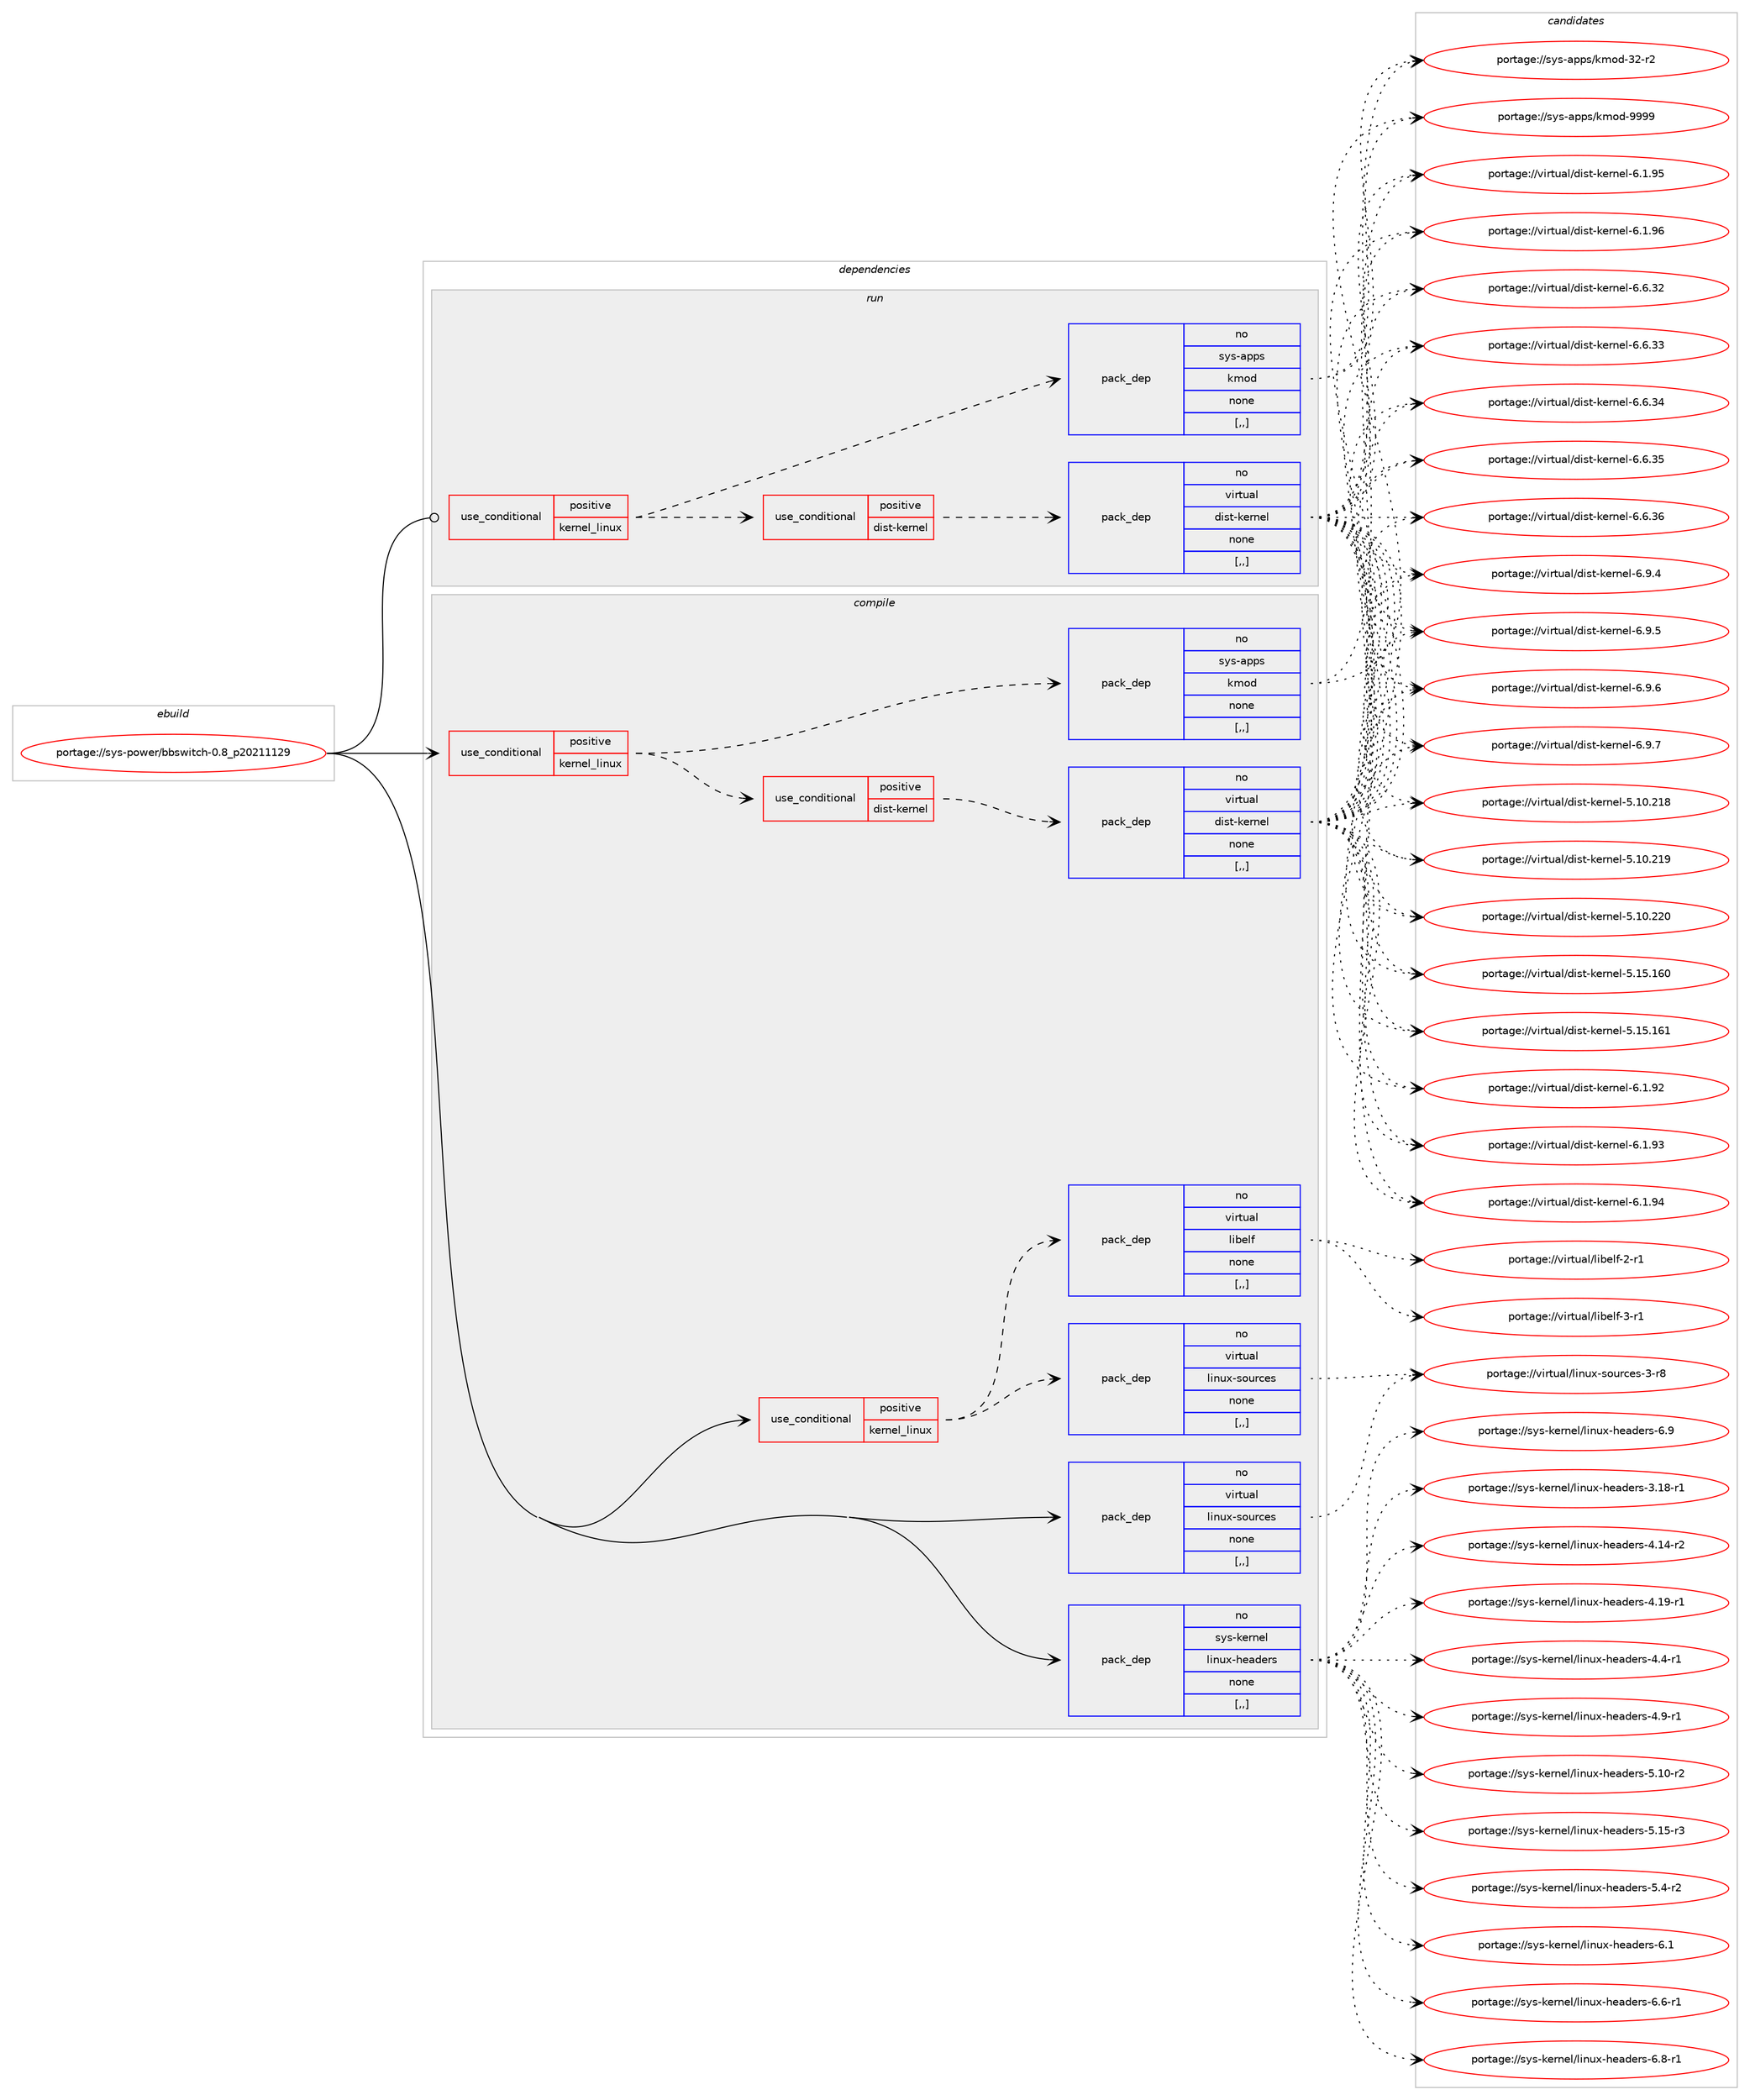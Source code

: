 digraph prolog {

# *************
# Graph options
# *************

newrank=true;
concentrate=true;
compound=true;
graph [rankdir=LR,fontname=Helvetica,fontsize=10,ranksep=1.5];#, ranksep=2.5, nodesep=0.2];
edge  [arrowhead=vee];
node  [fontname=Helvetica,fontsize=10];

# **********
# The ebuild
# **********

subgraph cluster_leftcol {
color=gray;
rank=same;
label=<<i>ebuild</i>>;
id [label="portage://sys-power/bbswitch-0.8_p20211129", color=red, width=4, href="../sys-power/bbswitch-0.8_p20211129.svg"];
}

# ****************
# The dependencies
# ****************

subgraph cluster_midcol {
color=gray;
label=<<i>dependencies</i>>;
subgraph cluster_compile {
fillcolor="#eeeeee";
style=filled;
label=<<i>compile</i>>;
subgraph cond115319 {
dependency432434 [label=<<TABLE BORDER="0" CELLBORDER="1" CELLSPACING="0" CELLPADDING="4"><TR><TD ROWSPAN="3" CELLPADDING="10">use_conditional</TD></TR><TR><TD>positive</TD></TR><TR><TD>kernel_linux</TD></TR></TABLE>>, shape=none, color=red];
subgraph pack314184 {
dependency432435 [label=<<TABLE BORDER="0" CELLBORDER="1" CELLSPACING="0" CELLPADDING="4" WIDTH="220"><TR><TD ROWSPAN="6" CELLPADDING="30">pack_dep</TD></TR><TR><TD WIDTH="110">no</TD></TR><TR><TD>sys-apps</TD></TR><TR><TD>kmod</TD></TR><TR><TD>none</TD></TR><TR><TD>[,,]</TD></TR></TABLE>>, shape=none, color=blue];
}
dependency432434:e -> dependency432435:w [weight=20,style="dashed",arrowhead="vee"];
subgraph cond115320 {
dependency432436 [label=<<TABLE BORDER="0" CELLBORDER="1" CELLSPACING="0" CELLPADDING="4"><TR><TD ROWSPAN="3" CELLPADDING="10">use_conditional</TD></TR><TR><TD>positive</TD></TR><TR><TD>dist-kernel</TD></TR></TABLE>>, shape=none, color=red];
subgraph pack314185 {
dependency432437 [label=<<TABLE BORDER="0" CELLBORDER="1" CELLSPACING="0" CELLPADDING="4" WIDTH="220"><TR><TD ROWSPAN="6" CELLPADDING="30">pack_dep</TD></TR><TR><TD WIDTH="110">no</TD></TR><TR><TD>virtual</TD></TR><TR><TD>dist-kernel</TD></TR><TR><TD>none</TD></TR><TR><TD>[,,]</TD></TR></TABLE>>, shape=none, color=blue];
}
dependency432436:e -> dependency432437:w [weight=20,style="dashed",arrowhead="vee"];
}
dependency432434:e -> dependency432436:w [weight=20,style="dashed",arrowhead="vee"];
}
id:e -> dependency432434:w [weight=20,style="solid",arrowhead="vee"];
subgraph cond115321 {
dependency432438 [label=<<TABLE BORDER="0" CELLBORDER="1" CELLSPACING="0" CELLPADDING="4"><TR><TD ROWSPAN="3" CELLPADDING="10">use_conditional</TD></TR><TR><TD>positive</TD></TR><TR><TD>kernel_linux</TD></TR></TABLE>>, shape=none, color=red];
subgraph pack314186 {
dependency432439 [label=<<TABLE BORDER="0" CELLBORDER="1" CELLSPACING="0" CELLPADDING="4" WIDTH="220"><TR><TD ROWSPAN="6" CELLPADDING="30">pack_dep</TD></TR><TR><TD WIDTH="110">no</TD></TR><TR><TD>virtual</TD></TR><TR><TD>linux-sources</TD></TR><TR><TD>none</TD></TR><TR><TD>[,,]</TD></TR></TABLE>>, shape=none, color=blue];
}
dependency432438:e -> dependency432439:w [weight=20,style="dashed",arrowhead="vee"];
subgraph pack314187 {
dependency432440 [label=<<TABLE BORDER="0" CELLBORDER="1" CELLSPACING="0" CELLPADDING="4" WIDTH="220"><TR><TD ROWSPAN="6" CELLPADDING="30">pack_dep</TD></TR><TR><TD WIDTH="110">no</TD></TR><TR><TD>virtual</TD></TR><TR><TD>libelf</TD></TR><TR><TD>none</TD></TR><TR><TD>[,,]</TD></TR></TABLE>>, shape=none, color=blue];
}
dependency432438:e -> dependency432440:w [weight=20,style="dashed",arrowhead="vee"];
}
id:e -> dependency432438:w [weight=20,style="solid",arrowhead="vee"];
subgraph pack314188 {
dependency432441 [label=<<TABLE BORDER="0" CELLBORDER="1" CELLSPACING="0" CELLPADDING="4" WIDTH="220"><TR><TD ROWSPAN="6" CELLPADDING="30">pack_dep</TD></TR><TR><TD WIDTH="110">no</TD></TR><TR><TD>sys-kernel</TD></TR><TR><TD>linux-headers</TD></TR><TR><TD>none</TD></TR><TR><TD>[,,]</TD></TR></TABLE>>, shape=none, color=blue];
}
id:e -> dependency432441:w [weight=20,style="solid",arrowhead="vee"];
subgraph pack314189 {
dependency432442 [label=<<TABLE BORDER="0" CELLBORDER="1" CELLSPACING="0" CELLPADDING="4" WIDTH="220"><TR><TD ROWSPAN="6" CELLPADDING="30">pack_dep</TD></TR><TR><TD WIDTH="110">no</TD></TR><TR><TD>virtual</TD></TR><TR><TD>linux-sources</TD></TR><TR><TD>none</TD></TR><TR><TD>[,,]</TD></TR></TABLE>>, shape=none, color=blue];
}
id:e -> dependency432442:w [weight=20,style="solid",arrowhead="vee"];
}
subgraph cluster_compileandrun {
fillcolor="#eeeeee";
style=filled;
label=<<i>compile and run</i>>;
}
subgraph cluster_run {
fillcolor="#eeeeee";
style=filled;
label=<<i>run</i>>;
subgraph cond115322 {
dependency432443 [label=<<TABLE BORDER="0" CELLBORDER="1" CELLSPACING="0" CELLPADDING="4"><TR><TD ROWSPAN="3" CELLPADDING="10">use_conditional</TD></TR><TR><TD>positive</TD></TR><TR><TD>kernel_linux</TD></TR></TABLE>>, shape=none, color=red];
subgraph pack314190 {
dependency432444 [label=<<TABLE BORDER="0" CELLBORDER="1" CELLSPACING="0" CELLPADDING="4" WIDTH="220"><TR><TD ROWSPAN="6" CELLPADDING="30">pack_dep</TD></TR><TR><TD WIDTH="110">no</TD></TR><TR><TD>sys-apps</TD></TR><TR><TD>kmod</TD></TR><TR><TD>none</TD></TR><TR><TD>[,,]</TD></TR></TABLE>>, shape=none, color=blue];
}
dependency432443:e -> dependency432444:w [weight=20,style="dashed",arrowhead="vee"];
subgraph cond115323 {
dependency432445 [label=<<TABLE BORDER="0" CELLBORDER="1" CELLSPACING="0" CELLPADDING="4"><TR><TD ROWSPAN="3" CELLPADDING="10">use_conditional</TD></TR><TR><TD>positive</TD></TR><TR><TD>dist-kernel</TD></TR></TABLE>>, shape=none, color=red];
subgraph pack314191 {
dependency432446 [label=<<TABLE BORDER="0" CELLBORDER="1" CELLSPACING="0" CELLPADDING="4" WIDTH="220"><TR><TD ROWSPAN="6" CELLPADDING="30">pack_dep</TD></TR><TR><TD WIDTH="110">no</TD></TR><TR><TD>virtual</TD></TR><TR><TD>dist-kernel</TD></TR><TR><TD>none</TD></TR><TR><TD>[,,]</TD></TR></TABLE>>, shape=none, color=blue];
}
dependency432445:e -> dependency432446:w [weight=20,style="dashed",arrowhead="vee"];
}
dependency432443:e -> dependency432445:w [weight=20,style="dashed",arrowhead="vee"];
}
id:e -> dependency432443:w [weight=20,style="solid",arrowhead="odot"];
}
}

# **************
# The candidates
# **************

subgraph cluster_choices {
rank=same;
color=gray;
label=<<i>candidates</i>>;

subgraph choice314184 {
color=black;
nodesep=1;
choice1151211154597112112115471071091111004551504511450 [label="portage://sys-apps/kmod-32-r2", color=red, width=4,href="../sys-apps/kmod-32-r2.svg"];
choice1151211154597112112115471071091111004557575757 [label="portage://sys-apps/kmod-9999", color=red, width=4,href="../sys-apps/kmod-9999.svg"];
dependency432435:e -> choice1151211154597112112115471071091111004551504511450:w [style=dotted,weight="100"];
dependency432435:e -> choice1151211154597112112115471071091111004557575757:w [style=dotted,weight="100"];
}
subgraph choice314185 {
color=black;
nodesep=1;
choice118105114116117971084710010511511645107101114110101108455346494846504956 [label="portage://virtual/dist-kernel-5.10.218", color=red, width=4,href="../virtual/dist-kernel-5.10.218.svg"];
choice118105114116117971084710010511511645107101114110101108455346494846504957 [label="portage://virtual/dist-kernel-5.10.219", color=red, width=4,href="../virtual/dist-kernel-5.10.219.svg"];
choice118105114116117971084710010511511645107101114110101108455346494846505048 [label="portage://virtual/dist-kernel-5.10.220", color=red, width=4,href="../virtual/dist-kernel-5.10.220.svg"];
choice118105114116117971084710010511511645107101114110101108455346495346495448 [label="portage://virtual/dist-kernel-5.15.160", color=red, width=4,href="../virtual/dist-kernel-5.15.160.svg"];
choice118105114116117971084710010511511645107101114110101108455346495346495449 [label="portage://virtual/dist-kernel-5.15.161", color=red, width=4,href="../virtual/dist-kernel-5.15.161.svg"];
choice11810511411611797108471001051151164510710111411010110845544649465750 [label="portage://virtual/dist-kernel-6.1.92", color=red, width=4,href="../virtual/dist-kernel-6.1.92.svg"];
choice11810511411611797108471001051151164510710111411010110845544649465751 [label="portage://virtual/dist-kernel-6.1.93", color=red, width=4,href="../virtual/dist-kernel-6.1.93.svg"];
choice11810511411611797108471001051151164510710111411010110845544649465752 [label="portage://virtual/dist-kernel-6.1.94", color=red, width=4,href="../virtual/dist-kernel-6.1.94.svg"];
choice11810511411611797108471001051151164510710111411010110845544649465753 [label="portage://virtual/dist-kernel-6.1.95", color=red, width=4,href="../virtual/dist-kernel-6.1.95.svg"];
choice11810511411611797108471001051151164510710111411010110845544649465754 [label="portage://virtual/dist-kernel-6.1.96", color=red, width=4,href="../virtual/dist-kernel-6.1.96.svg"];
choice11810511411611797108471001051151164510710111411010110845544654465150 [label="portage://virtual/dist-kernel-6.6.32", color=red, width=4,href="../virtual/dist-kernel-6.6.32.svg"];
choice11810511411611797108471001051151164510710111411010110845544654465151 [label="portage://virtual/dist-kernel-6.6.33", color=red, width=4,href="../virtual/dist-kernel-6.6.33.svg"];
choice11810511411611797108471001051151164510710111411010110845544654465152 [label="portage://virtual/dist-kernel-6.6.34", color=red, width=4,href="../virtual/dist-kernel-6.6.34.svg"];
choice11810511411611797108471001051151164510710111411010110845544654465153 [label="portage://virtual/dist-kernel-6.6.35", color=red, width=4,href="../virtual/dist-kernel-6.6.35.svg"];
choice11810511411611797108471001051151164510710111411010110845544654465154 [label="portage://virtual/dist-kernel-6.6.36", color=red, width=4,href="../virtual/dist-kernel-6.6.36.svg"];
choice118105114116117971084710010511511645107101114110101108455446574652 [label="portage://virtual/dist-kernel-6.9.4", color=red, width=4,href="../virtual/dist-kernel-6.9.4.svg"];
choice118105114116117971084710010511511645107101114110101108455446574653 [label="portage://virtual/dist-kernel-6.9.5", color=red, width=4,href="../virtual/dist-kernel-6.9.5.svg"];
choice118105114116117971084710010511511645107101114110101108455446574654 [label="portage://virtual/dist-kernel-6.9.6", color=red, width=4,href="../virtual/dist-kernel-6.9.6.svg"];
choice118105114116117971084710010511511645107101114110101108455446574655 [label="portage://virtual/dist-kernel-6.9.7", color=red, width=4,href="../virtual/dist-kernel-6.9.7.svg"];
dependency432437:e -> choice118105114116117971084710010511511645107101114110101108455346494846504956:w [style=dotted,weight="100"];
dependency432437:e -> choice118105114116117971084710010511511645107101114110101108455346494846504957:w [style=dotted,weight="100"];
dependency432437:e -> choice118105114116117971084710010511511645107101114110101108455346494846505048:w [style=dotted,weight="100"];
dependency432437:e -> choice118105114116117971084710010511511645107101114110101108455346495346495448:w [style=dotted,weight="100"];
dependency432437:e -> choice118105114116117971084710010511511645107101114110101108455346495346495449:w [style=dotted,weight="100"];
dependency432437:e -> choice11810511411611797108471001051151164510710111411010110845544649465750:w [style=dotted,weight="100"];
dependency432437:e -> choice11810511411611797108471001051151164510710111411010110845544649465751:w [style=dotted,weight="100"];
dependency432437:e -> choice11810511411611797108471001051151164510710111411010110845544649465752:w [style=dotted,weight="100"];
dependency432437:e -> choice11810511411611797108471001051151164510710111411010110845544649465753:w [style=dotted,weight="100"];
dependency432437:e -> choice11810511411611797108471001051151164510710111411010110845544649465754:w [style=dotted,weight="100"];
dependency432437:e -> choice11810511411611797108471001051151164510710111411010110845544654465150:w [style=dotted,weight="100"];
dependency432437:e -> choice11810511411611797108471001051151164510710111411010110845544654465151:w [style=dotted,weight="100"];
dependency432437:e -> choice11810511411611797108471001051151164510710111411010110845544654465152:w [style=dotted,weight="100"];
dependency432437:e -> choice11810511411611797108471001051151164510710111411010110845544654465153:w [style=dotted,weight="100"];
dependency432437:e -> choice11810511411611797108471001051151164510710111411010110845544654465154:w [style=dotted,weight="100"];
dependency432437:e -> choice118105114116117971084710010511511645107101114110101108455446574652:w [style=dotted,weight="100"];
dependency432437:e -> choice118105114116117971084710010511511645107101114110101108455446574653:w [style=dotted,weight="100"];
dependency432437:e -> choice118105114116117971084710010511511645107101114110101108455446574654:w [style=dotted,weight="100"];
dependency432437:e -> choice118105114116117971084710010511511645107101114110101108455446574655:w [style=dotted,weight="100"];
}
subgraph choice314186 {
color=black;
nodesep=1;
choice1181051141161179710847108105110117120451151111171149910111545514511456 [label="portage://virtual/linux-sources-3-r8", color=red, width=4,href="../virtual/linux-sources-3-r8.svg"];
dependency432439:e -> choice1181051141161179710847108105110117120451151111171149910111545514511456:w [style=dotted,weight="100"];
}
subgraph choice314187 {
color=black;
nodesep=1;
choice11810511411611797108471081059810110810245504511449 [label="portage://virtual/libelf-2-r1", color=red, width=4,href="../virtual/libelf-2-r1.svg"];
choice11810511411611797108471081059810110810245514511449 [label="portage://virtual/libelf-3-r1", color=red, width=4,href="../virtual/libelf-3-r1.svg"];
dependency432440:e -> choice11810511411611797108471081059810110810245504511449:w [style=dotted,weight="100"];
dependency432440:e -> choice11810511411611797108471081059810110810245514511449:w [style=dotted,weight="100"];
}
subgraph choice314188 {
color=black;
nodesep=1;
choice1151211154510710111411010110847108105110117120451041019710010111411545514649564511449 [label="portage://sys-kernel/linux-headers-3.18-r1", color=red, width=4,href="../sys-kernel/linux-headers-3.18-r1.svg"];
choice1151211154510710111411010110847108105110117120451041019710010111411545524649524511450 [label="portage://sys-kernel/linux-headers-4.14-r2", color=red, width=4,href="../sys-kernel/linux-headers-4.14-r2.svg"];
choice1151211154510710111411010110847108105110117120451041019710010111411545524649574511449 [label="portage://sys-kernel/linux-headers-4.19-r1", color=red, width=4,href="../sys-kernel/linux-headers-4.19-r1.svg"];
choice11512111545107101114110101108471081051101171204510410197100101114115455246524511449 [label="portage://sys-kernel/linux-headers-4.4-r1", color=red, width=4,href="../sys-kernel/linux-headers-4.4-r1.svg"];
choice11512111545107101114110101108471081051101171204510410197100101114115455246574511449 [label="portage://sys-kernel/linux-headers-4.9-r1", color=red, width=4,href="../sys-kernel/linux-headers-4.9-r1.svg"];
choice1151211154510710111411010110847108105110117120451041019710010111411545534649484511450 [label="portage://sys-kernel/linux-headers-5.10-r2", color=red, width=4,href="../sys-kernel/linux-headers-5.10-r2.svg"];
choice1151211154510710111411010110847108105110117120451041019710010111411545534649534511451 [label="portage://sys-kernel/linux-headers-5.15-r3", color=red, width=4,href="../sys-kernel/linux-headers-5.15-r3.svg"];
choice11512111545107101114110101108471081051101171204510410197100101114115455346524511450 [label="portage://sys-kernel/linux-headers-5.4-r2", color=red, width=4,href="../sys-kernel/linux-headers-5.4-r2.svg"];
choice1151211154510710111411010110847108105110117120451041019710010111411545544649 [label="portage://sys-kernel/linux-headers-6.1", color=red, width=4,href="../sys-kernel/linux-headers-6.1.svg"];
choice11512111545107101114110101108471081051101171204510410197100101114115455446544511449 [label="portage://sys-kernel/linux-headers-6.6-r1", color=red, width=4,href="../sys-kernel/linux-headers-6.6-r1.svg"];
choice11512111545107101114110101108471081051101171204510410197100101114115455446564511449 [label="portage://sys-kernel/linux-headers-6.8-r1", color=red, width=4,href="../sys-kernel/linux-headers-6.8-r1.svg"];
choice1151211154510710111411010110847108105110117120451041019710010111411545544657 [label="portage://sys-kernel/linux-headers-6.9", color=red, width=4,href="../sys-kernel/linux-headers-6.9.svg"];
dependency432441:e -> choice1151211154510710111411010110847108105110117120451041019710010111411545514649564511449:w [style=dotted,weight="100"];
dependency432441:e -> choice1151211154510710111411010110847108105110117120451041019710010111411545524649524511450:w [style=dotted,weight="100"];
dependency432441:e -> choice1151211154510710111411010110847108105110117120451041019710010111411545524649574511449:w [style=dotted,weight="100"];
dependency432441:e -> choice11512111545107101114110101108471081051101171204510410197100101114115455246524511449:w [style=dotted,weight="100"];
dependency432441:e -> choice11512111545107101114110101108471081051101171204510410197100101114115455246574511449:w [style=dotted,weight="100"];
dependency432441:e -> choice1151211154510710111411010110847108105110117120451041019710010111411545534649484511450:w [style=dotted,weight="100"];
dependency432441:e -> choice1151211154510710111411010110847108105110117120451041019710010111411545534649534511451:w [style=dotted,weight="100"];
dependency432441:e -> choice11512111545107101114110101108471081051101171204510410197100101114115455346524511450:w [style=dotted,weight="100"];
dependency432441:e -> choice1151211154510710111411010110847108105110117120451041019710010111411545544649:w [style=dotted,weight="100"];
dependency432441:e -> choice11512111545107101114110101108471081051101171204510410197100101114115455446544511449:w [style=dotted,weight="100"];
dependency432441:e -> choice11512111545107101114110101108471081051101171204510410197100101114115455446564511449:w [style=dotted,weight="100"];
dependency432441:e -> choice1151211154510710111411010110847108105110117120451041019710010111411545544657:w [style=dotted,weight="100"];
}
subgraph choice314189 {
color=black;
nodesep=1;
choice1181051141161179710847108105110117120451151111171149910111545514511456 [label="portage://virtual/linux-sources-3-r8", color=red, width=4,href="../virtual/linux-sources-3-r8.svg"];
dependency432442:e -> choice1181051141161179710847108105110117120451151111171149910111545514511456:w [style=dotted,weight="100"];
}
subgraph choice314190 {
color=black;
nodesep=1;
choice1151211154597112112115471071091111004551504511450 [label="portage://sys-apps/kmod-32-r2", color=red, width=4,href="../sys-apps/kmod-32-r2.svg"];
choice1151211154597112112115471071091111004557575757 [label="portage://sys-apps/kmod-9999", color=red, width=4,href="../sys-apps/kmod-9999.svg"];
dependency432444:e -> choice1151211154597112112115471071091111004551504511450:w [style=dotted,weight="100"];
dependency432444:e -> choice1151211154597112112115471071091111004557575757:w [style=dotted,weight="100"];
}
subgraph choice314191 {
color=black;
nodesep=1;
choice118105114116117971084710010511511645107101114110101108455346494846504956 [label="portage://virtual/dist-kernel-5.10.218", color=red, width=4,href="../virtual/dist-kernel-5.10.218.svg"];
choice118105114116117971084710010511511645107101114110101108455346494846504957 [label="portage://virtual/dist-kernel-5.10.219", color=red, width=4,href="../virtual/dist-kernel-5.10.219.svg"];
choice118105114116117971084710010511511645107101114110101108455346494846505048 [label="portage://virtual/dist-kernel-5.10.220", color=red, width=4,href="../virtual/dist-kernel-5.10.220.svg"];
choice118105114116117971084710010511511645107101114110101108455346495346495448 [label="portage://virtual/dist-kernel-5.15.160", color=red, width=4,href="../virtual/dist-kernel-5.15.160.svg"];
choice118105114116117971084710010511511645107101114110101108455346495346495449 [label="portage://virtual/dist-kernel-5.15.161", color=red, width=4,href="../virtual/dist-kernel-5.15.161.svg"];
choice11810511411611797108471001051151164510710111411010110845544649465750 [label="portage://virtual/dist-kernel-6.1.92", color=red, width=4,href="../virtual/dist-kernel-6.1.92.svg"];
choice11810511411611797108471001051151164510710111411010110845544649465751 [label="portage://virtual/dist-kernel-6.1.93", color=red, width=4,href="../virtual/dist-kernel-6.1.93.svg"];
choice11810511411611797108471001051151164510710111411010110845544649465752 [label="portage://virtual/dist-kernel-6.1.94", color=red, width=4,href="../virtual/dist-kernel-6.1.94.svg"];
choice11810511411611797108471001051151164510710111411010110845544649465753 [label="portage://virtual/dist-kernel-6.1.95", color=red, width=4,href="../virtual/dist-kernel-6.1.95.svg"];
choice11810511411611797108471001051151164510710111411010110845544649465754 [label="portage://virtual/dist-kernel-6.1.96", color=red, width=4,href="../virtual/dist-kernel-6.1.96.svg"];
choice11810511411611797108471001051151164510710111411010110845544654465150 [label="portage://virtual/dist-kernel-6.6.32", color=red, width=4,href="../virtual/dist-kernel-6.6.32.svg"];
choice11810511411611797108471001051151164510710111411010110845544654465151 [label="portage://virtual/dist-kernel-6.6.33", color=red, width=4,href="../virtual/dist-kernel-6.6.33.svg"];
choice11810511411611797108471001051151164510710111411010110845544654465152 [label="portage://virtual/dist-kernel-6.6.34", color=red, width=4,href="../virtual/dist-kernel-6.6.34.svg"];
choice11810511411611797108471001051151164510710111411010110845544654465153 [label="portage://virtual/dist-kernel-6.6.35", color=red, width=4,href="../virtual/dist-kernel-6.6.35.svg"];
choice11810511411611797108471001051151164510710111411010110845544654465154 [label="portage://virtual/dist-kernel-6.6.36", color=red, width=4,href="../virtual/dist-kernel-6.6.36.svg"];
choice118105114116117971084710010511511645107101114110101108455446574652 [label="portage://virtual/dist-kernel-6.9.4", color=red, width=4,href="../virtual/dist-kernel-6.9.4.svg"];
choice118105114116117971084710010511511645107101114110101108455446574653 [label="portage://virtual/dist-kernel-6.9.5", color=red, width=4,href="../virtual/dist-kernel-6.9.5.svg"];
choice118105114116117971084710010511511645107101114110101108455446574654 [label="portage://virtual/dist-kernel-6.9.6", color=red, width=4,href="../virtual/dist-kernel-6.9.6.svg"];
choice118105114116117971084710010511511645107101114110101108455446574655 [label="portage://virtual/dist-kernel-6.9.7", color=red, width=4,href="../virtual/dist-kernel-6.9.7.svg"];
dependency432446:e -> choice118105114116117971084710010511511645107101114110101108455346494846504956:w [style=dotted,weight="100"];
dependency432446:e -> choice118105114116117971084710010511511645107101114110101108455346494846504957:w [style=dotted,weight="100"];
dependency432446:e -> choice118105114116117971084710010511511645107101114110101108455346494846505048:w [style=dotted,weight="100"];
dependency432446:e -> choice118105114116117971084710010511511645107101114110101108455346495346495448:w [style=dotted,weight="100"];
dependency432446:e -> choice118105114116117971084710010511511645107101114110101108455346495346495449:w [style=dotted,weight="100"];
dependency432446:e -> choice11810511411611797108471001051151164510710111411010110845544649465750:w [style=dotted,weight="100"];
dependency432446:e -> choice11810511411611797108471001051151164510710111411010110845544649465751:w [style=dotted,weight="100"];
dependency432446:e -> choice11810511411611797108471001051151164510710111411010110845544649465752:w [style=dotted,weight="100"];
dependency432446:e -> choice11810511411611797108471001051151164510710111411010110845544649465753:w [style=dotted,weight="100"];
dependency432446:e -> choice11810511411611797108471001051151164510710111411010110845544649465754:w [style=dotted,weight="100"];
dependency432446:e -> choice11810511411611797108471001051151164510710111411010110845544654465150:w [style=dotted,weight="100"];
dependency432446:e -> choice11810511411611797108471001051151164510710111411010110845544654465151:w [style=dotted,weight="100"];
dependency432446:e -> choice11810511411611797108471001051151164510710111411010110845544654465152:w [style=dotted,weight="100"];
dependency432446:e -> choice11810511411611797108471001051151164510710111411010110845544654465153:w [style=dotted,weight="100"];
dependency432446:e -> choice11810511411611797108471001051151164510710111411010110845544654465154:w [style=dotted,weight="100"];
dependency432446:e -> choice118105114116117971084710010511511645107101114110101108455446574652:w [style=dotted,weight="100"];
dependency432446:e -> choice118105114116117971084710010511511645107101114110101108455446574653:w [style=dotted,weight="100"];
dependency432446:e -> choice118105114116117971084710010511511645107101114110101108455446574654:w [style=dotted,weight="100"];
dependency432446:e -> choice118105114116117971084710010511511645107101114110101108455446574655:w [style=dotted,weight="100"];
}
}

}
